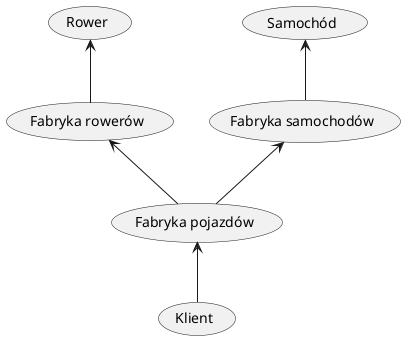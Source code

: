 @startuml



(Klient)-up->(Fabryka pojazdów)

(Fabryka pojazdów)-up->(Fabryka rowerów)
(Fabryka pojazdów)-up->(Fabryka samochodów)


(Fabryka samochodów)-up->(Samochód)
(Fabryka rowerów)-up->(Rower)

@enduml
